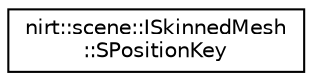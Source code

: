 digraph "Graphical Class Hierarchy"
{
 // LATEX_PDF_SIZE
  edge [fontname="Helvetica",fontsize="10",labelfontname="Helvetica",labelfontsize="10"];
  node [fontname="Helvetica",fontsize="10",shape=record];
  rankdir="LR";
  Node0 [label="nirt::scene::ISkinnedMesh\l::SPositionKey",height=0.2,width=0.4,color="black", fillcolor="white", style="filled",URL="$structnirt_1_1scene_1_1ISkinnedMesh_1_1SPositionKey.html",tooltip="Animation keyframe which describes a new position."];
}
